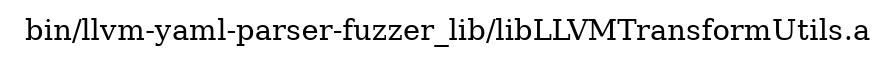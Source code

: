digraph "bin/llvm-yaml-parser-fuzzer_lib/libLLVMTransformUtils.a" {
	label="bin/llvm-yaml-parser-fuzzer_lib/libLLVMTransformUtils.a";
	rankdir=LR;

}
